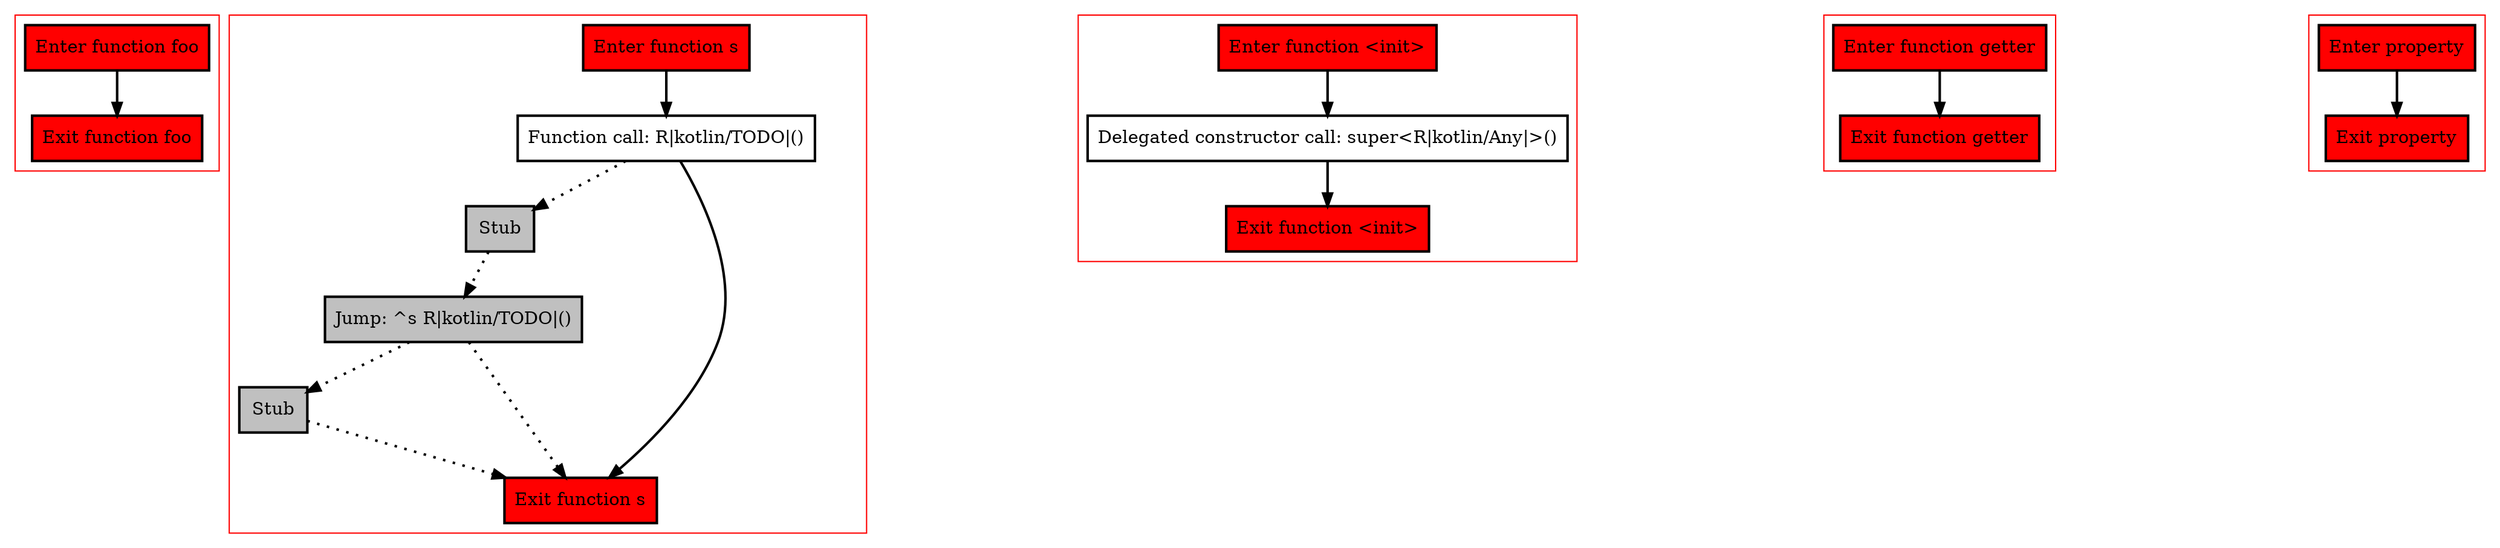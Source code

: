 digraph smartCastInInit_kt {
    graph [nodesep=3]
    node [shape=box penwidth=2]
    edge [penwidth=2]

    subgraph cluster_0 {
        color=red
        0 [label="Enter function foo" style="filled" fillcolor=red];
        1 [label="Exit function foo" style="filled" fillcolor=red];
    }

    0 -> {1};

    subgraph cluster_1 {
        color=red
        2 [label="Enter function s" style="filled" fillcolor=red];
        3 [label="Function call: R|kotlin/TODO|()"];
        4 [label="Stub" style="filled" fillcolor=gray];
        5 [label="Jump: ^s R|kotlin/TODO|()" style="filled" fillcolor=gray];
        6 [label="Stub" style="filled" fillcolor=gray];
        7 [label="Exit function s" style="filled" fillcolor=red];
    }

    2 -> {3};
    3 -> {7};
    3 -> {4} [style=dotted];
    4 -> {5} [style=dotted];
    5 -> {7 6} [style=dotted];
    6 -> {7} [style=dotted];

    subgraph cluster_2 {
        color=red
        8 [label="Enter function <init>" style="filled" fillcolor=red];
        9 [label="Delegated constructor call: super<R|kotlin/Any|>()"];
        10 [label="Exit function <init>" style="filled" fillcolor=red];
    }

    8 -> {9};
    9 -> {10};

    subgraph cluster_3 {
        color=red
        11 [label="Enter function getter" style="filled" fillcolor=red];
        12 [label="Exit function getter" style="filled" fillcolor=red];
    }

    11 -> {12};

    subgraph cluster_4 {
        color=red
        13 [label="Enter property" style="filled" fillcolor=red];
        14 [label="Exit property" style="filled" fillcolor=red];
    }

    13 -> {14};

}
